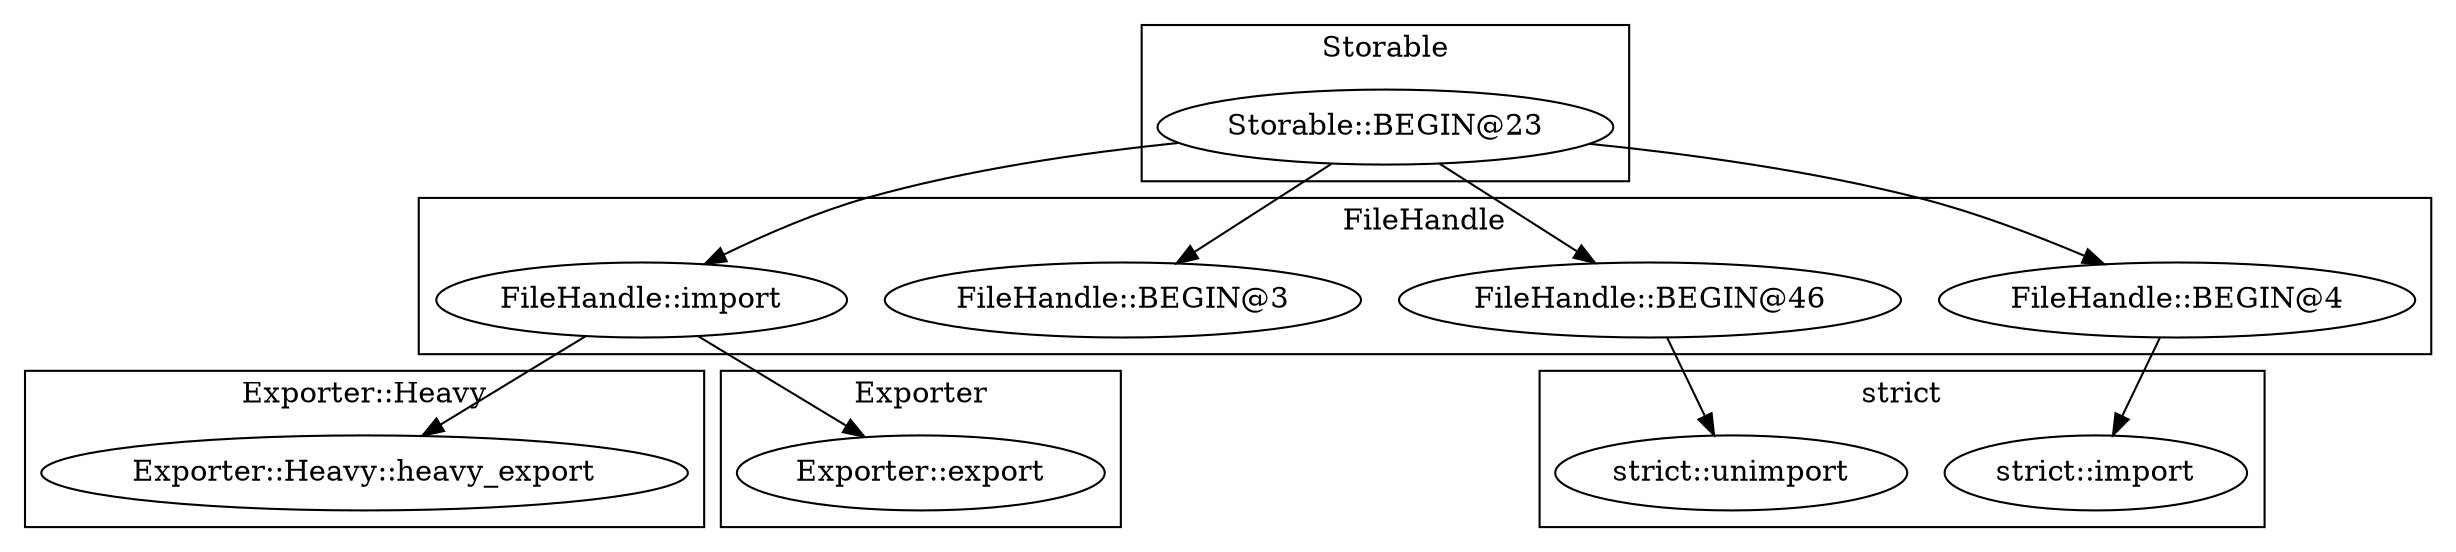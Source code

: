 digraph {
graph [overlap=false]
subgraph cluster_Storable {
	label="Storable";
	"Storable::BEGIN@23";
}
subgraph cluster_strict {
	label="strict";
	"strict::import";
	"strict::unimport";
}
subgraph cluster_FileHandle {
	label="FileHandle";
	"FileHandle::import";
	"FileHandle::BEGIN@46";
	"FileHandle::BEGIN@3";
	"FileHandle::BEGIN@4";
}
subgraph cluster_Exporter_Heavy {
	label="Exporter::Heavy";
	"Exporter::Heavy::heavy_export";
}
subgraph cluster_Exporter {
	label="Exporter";
	"Exporter::export";
}
"Storable::BEGIN@23" -> "FileHandle::BEGIN@46";
"FileHandle::BEGIN@46" -> "strict::unimport";
"FileHandle::import" -> "Exporter::export";
"Storable::BEGIN@23" -> "FileHandle::BEGIN@4";
"Storable::BEGIN@23" -> "FileHandle::BEGIN@3";
"Storable::BEGIN@23" -> "FileHandle::import";
"FileHandle::import" -> "Exporter::Heavy::heavy_export";
"FileHandle::BEGIN@4" -> "strict::import";
}
